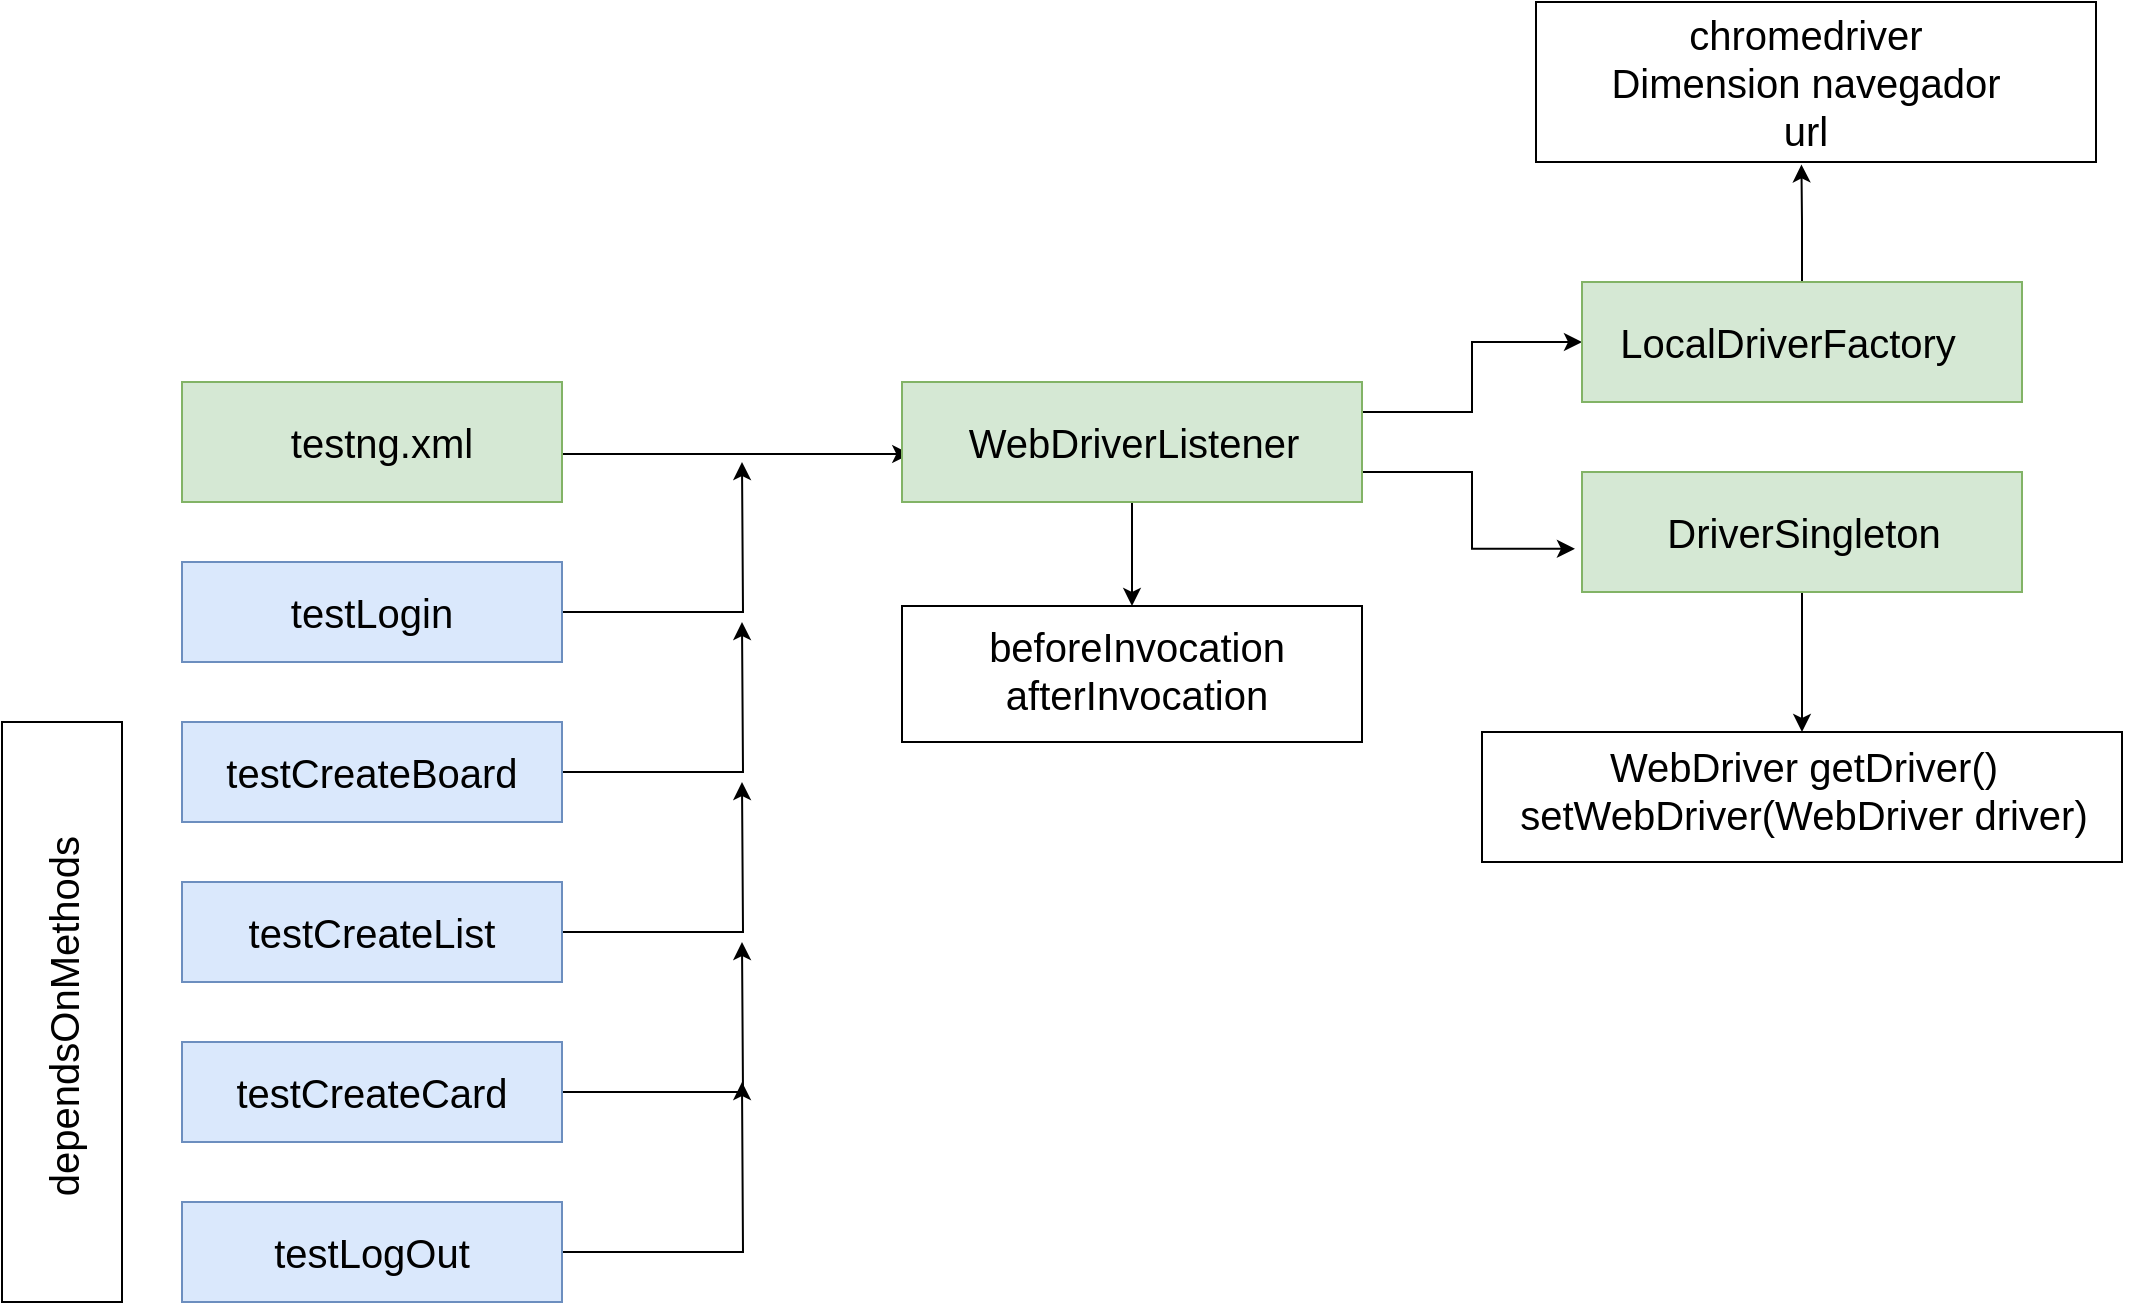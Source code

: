 <mxfile version="23.1.1" type="device">
  <diagram name="Página-1" id="VFs-BVfmjp7O5fnvSraG">
    <mxGraphModel dx="1647" dy="877" grid="1" gridSize="10" guides="1" tooltips="1" connect="1" arrows="1" fold="1" page="1" pageScale="1" pageWidth="827" pageHeight="1169" math="0" shadow="0">
      <root>
        <mxCell id="0" />
        <mxCell id="1" parent="0" />
        <mxCell id="HM8f5L7QsOCiF3hBc2ee-13" style="edgeStyle=orthogonalEdgeStyle;rounded=0;orthogonalLoop=1;jettySize=auto;html=1;exitX=1;exitY=0.5;exitDx=0;exitDy=0;entryX=0.018;entryY=0.6;entryDx=0;entryDy=0;entryPerimeter=0;fontSize=20;" parent="1" source="HM8f5L7QsOCiF3hBc2ee-1" target="HM8f5L7QsOCiF3hBc2ee-3" edge="1">
          <mxGeometry relative="1" as="geometry">
            <Array as="points">
              <mxPoint x="350" y="466" />
            </Array>
          </mxGeometry>
        </mxCell>
        <mxCell id="HM8f5L7QsOCiF3hBc2ee-1" value="" style="rounded=0;whiteSpace=wrap;html=1;fontSize=20;fillColor=#d5e8d4;strokeColor=#82b366;" parent="1" vertex="1">
          <mxGeometry x="160" y="430" width="190" height="60" as="geometry" />
        </mxCell>
        <mxCell id="HM8f5L7QsOCiF3hBc2ee-2" value="testng.xml" style="text;html=1;strokeColor=none;fillColor=none;align=center;verticalAlign=middle;whiteSpace=wrap;rounded=0;fontSize=20;" parent="1" vertex="1">
          <mxGeometry x="200" y="445" width="120" height="30" as="geometry" />
        </mxCell>
        <mxCell id="HM8f5L7QsOCiF3hBc2ee-14" style="edgeStyle=orthogonalEdgeStyle;rounded=0;orthogonalLoop=1;jettySize=auto;html=1;exitX=0.5;exitY=1;exitDx=0;exitDy=0;entryX=0.5;entryY=0;entryDx=0;entryDy=0;fontSize=20;" parent="1" source="HM8f5L7QsOCiF3hBc2ee-3" target="HM8f5L7QsOCiF3hBc2ee-7" edge="1">
          <mxGeometry relative="1" as="geometry" />
        </mxCell>
        <mxCell id="HM8f5L7QsOCiF3hBc2ee-15" style="edgeStyle=orthogonalEdgeStyle;rounded=0;orthogonalLoop=1;jettySize=auto;html=1;exitX=1;exitY=0.25;exitDx=0;exitDy=0;entryX=0;entryY=0.5;entryDx=0;entryDy=0;fontSize=20;" parent="1" source="HM8f5L7QsOCiF3hBc2ee-3" target="HM8f5L7QsOCiF3hBc2ee-9" edge="1">
          <mxGeometry relative="1" as="geometry" />
        </mxCell>
        <mxCell id="HM8f5L7QsOCiF3hBc2ee-16" style="edgeStyle=orthogonalEdgeStyle;rounded=0;orthogonalLoop=1;jettySize=auto;html=1;exitX=1;exitY=0.75;exitDx=0;exitDy=0;entryX=-0.016;entryY=0.64;entryDx=0;entryDy=0;entryPerimeter=0;fontSize=20;" parent="1" source="HM8f5L7QsOCiF3hBc2ee-3" target="HM8f5L7QsOCiF3hBc2ee-11" edge="1">
          <mxGeometry relative="1" as="geometry" />
        </mxCell>
        <mxCell id="HM8f5L7QsOCiF3hBc2ee-3" value="" style="rounded=0;whiteSpace=wrap;html=1;fontSize=20;fillColor=#d5e8d4;strokeColor=#82b366;" parent="1" vertex="1">
          <mxGeometry x="520" y="430" width="230" height="60" as="geometry" />
        </mxCell>
        <mxCell id="HM8f5L7QsOCiF3hBc2ee-4" value="WebDriverListener" style="text;html=1;align=center;verticalAlign=middle;whiteSpace=wrap;rounded=0;fontSize=20;" parent="1" vertex="1">
          <mxGeometry x="576" y="445" width="120" height="30" as="geometry" />
        </mxCell>
        <mxCell id="HM8f5L7QsOCiF3hBc2ee-7" value="" style="rounded=0;whiteSpace=wrap;html=1;fontSize=20;" parent="1" vertex="1">
          <mxGeometry x="520" y="542" width="230" height="68" as="geometry" />
        </mxCell>
        <mxCell id="HM8f5L7QsOCiF3hBc2ee-8" value="&lt;div style=&quot;font-size: 20px;&quot;&gt;beforeInvocation&lt;/div&gt;&lt;div style=&quot;font-size: 20px;&quot;&gt;&lt;span style=&quot;font-size: 20px;&quot;&gt;afterInvocation&lt;/span&gt;&lt;/div&gt;" style="text;html=1;strokeColor=none;fillColor=none;align=center;verticalAlign=middle;whiteSpace=wrap;rounded=0;fontSize=20;" parent="1" vertex="1">
          <mxGeometry x="605" y="549" width="65" height="50" as="geometry" />
        </mxCell>
        <mxCell id="HM8f5L7QsOCiF3hBc2ee-54" style="edgeStyle=orthogonalEdgeStyle;rounded=0;orthogonalLoop=1;jettySize=auto;html=1;exitX=0.5;exitY=0;exitDx=0;exitDy=0;entryX=0.474;entryY=1.015;entryDx=0;entryDy=0;entryPerimeter=0;" parent="1" source="HM8f5L7QsOCiF3hBc2ee-9" target="HM8f5L7QsOCiF3hBc2ee-17" edge="1">
          <mxGeometry relative="1" as="geometry" />
        </mxCell>
        <mxCell id="HM8f5L7QsOCiF3hBc2ee-9" value="" style="rounded=0;whiteSpace=wrap;html=1;fontSize=20;fillColor=#d5e8d4;strokeColor=#82b366;" parent="1" vertex="1">
          <mxGeometry x="860" y="380" width="220" height="60" as="geometry" />
        </mxCell>
        <mxCell id="HM8f5L7QsOCiF3hBc2ee-10" value="LocalDriverFactory" style="text;html=1;strokeColor=none;fillColor=none;align=center;verticalAlign=middle;whiteSpace=wrap;rounded=0;fontSize=20;" parent="1" vertex="1">
          <mxGeometry x="933" y="395" width="60" height="30" as="geometry" />
        </mxCell>
        <mxCell id="HM8f5L7QsOCiF3hBc2ee-55" style="edgeStyle=orthogonalEdgeStyle;rounded=0;orthogonalLoop=1;jettySize=auto;html=1;exitX=0.5;exitY=1;exitDx=0;exitDy=0;entryX=0.5;entryY=0;entryDx=0;entryDy=0;" parent="1" source="HM8f5L7QsOCiF3hBc2ee-11" target="HM8f5L7QsOCiF3hBc2ee-19" edge="1">
          <mxGeometry relative="1" as="geometry" />
        </mxCell>
        <mxCell id="HM8f5L7QsOCiF3hBc2ee-11" value="" style="rounded=0;whiteSpace=wrap;html=1;fontSize=20;fillColor=#d5e8d4;strokeColor=#82b366;" parent="1" vertex="1">
          <mxGeometry x="860" y="475" width="220" height="60" as="geometry" />
        </mxCell>
        <mxCell id="HM8f5L7QsOCiF3hBc2ee-12" value="DriverSingleton" style="text;html=1;strokeColor=none;fillColor=none;align=center;verticalAlign=middle;whiteSpace=wrap;rounded=0;fontSize=20;" parent="1" vertex="1">
          <mxGeometry x="941" y="490" width="60" height="30" as="geometry" />
        </mxCell>
        <mxCell id="HM8f5L7QsOCiF3hBc2ee-17" value="" style="rounded=0;whiteSpace=wrap;html=1;fontSize=20;" parent="1" vertex="1">
          <mxGeometry x="837" y="240" width="280" height="80" as="geometry" />
        </mxCell>
        <mxCell id="HM8f5L7QsOCiF3hBc2ee-18" value="&lt;div style=&quot;font-size: 20px;&quot;&gt;chromedriver&lt;/div&gt;&lt;div style=&quot;font-size: 20px;&quot;&gt;&lt;span style=&quot;font-size: 20px;&quot;&gt;Dimension navegador&lt;/span&gt;&lt;/div&gt;&lt;span style=&quot;background-color: initial; font-size: 20px;&quot;&gt;url&lt;/span&gt;" style="text;html=1;strokeColor=none;fillColor=none;align=center;verticalAlign=middle;whiteSpace=wrap;rounded=0;fontSize=20;" parent="1" vertex="1">
          <mxGeometry x="827" y="265" width="290" height="30" as="geometry" />
        </mxCell>
        <mxCell id="HM8f5L7QsOCiF3hBc2ee-19" value="" style="rounded=0;whiteSpace=wrap;html=1;fontSize=20;" parent="1" vertex="1">
          <mxGeometry x="810" y="605" width="320" height="65" as="geometry" />
        </mxCell>
        <mxCell id="HM8f5L7QsOCiF3hBc2ee-20" value="&lt;div style=&quot;font-size: 20px;&quot;&gt;WebDriver getDriver()&lt;/div&gt;&lt;div style=&quot;font-size: 20px;&quot;&gt;&lt;span style=&quot;font-size: 20px;&quot;&gt;setWebDriver(WebDriver driver)&lt;/span&gt;&lt;/div&gt;" style="text;html=1;strokeColor=none;fillColor=none;align=center;verticalAlign=middle;whiteSpace=wrap;rounded=0;fontSize=20;" parent="1" vertex="1">
          <mxGeometry x="806" y="619" width="330" height="30" as="geometry" />
        </mxCell>
        <mxCell id="HM8f5L7QsOCiF3hBc2ee-57" style="edgeStyle=orthogonalEdgeStyle;rounded=0;orthogonalLoop=1;jettySize=auto;html=1;exitX=1;exitY=0.5;exitDx=0;exitDy=0;" parent="1" source="HM8f5L7QsOCiF3hBc2ee-24" edge="1">
          <mxGeometry relative="1" as="geometry">
            <mxPoint x="440" y="470" as="targetPoint" />
          </mxGeometry>
        </mxCell>
        <mxCell id="HM8f5L7QsOCiF3hBc2ee-24" value="testLogin" style="text;html=1;strokeColor=#6c8ebf;fillColor=#dae8fc;align=center;verticalAlign=middle;whiteSpace=wrap;rounded=0;fontSize=20;" parent="1" vertex="1">
          <mxGeometry x="160" y="520" width="190" height="50" as="geometry" />
        </mxCell>
        <mxCell id="HM8f5L7QsOCiF3hBc2ee-59" style="edgeStyle=orthogonalEdgeStyle;rounded=0;orthogonalLoop=1;jettySize=auto;html=1;exitX=1;exitY=0.5;exitDx=0;exitDy=0;" parent="1" source="HM8f5L7QsOCiF3hBc2ee-26" edge="1">
          <mxGeometry relative="1" as="geometry">
            <mxPoint x="440" y="550" as="targetPoint" />
          </mxGeometry>
        </mxCell>
        <mxCell id="HM8f5L7QsOCiF3hBc2ee-26" value="testCreateBoard" style="text;html=1;strokeColor=#6c8ebf;fillColor=#dae8fc;align=center;verticalAlign=middle;whiteSpace=wrap;rounded=0;fontSize=20;" parent="1" vertex="1">
          <mxGeometry x="160" y="600" width="190" height="50" as="geometry" />
        </mxCell>
        <mxCell id="HM8f5L7QsOCiF3hBc2ee-61" style="edgeStyle=orthogonalEdgeStyle;rounded=0;orthogonalLoop=1;jettySize=auto;html=1;exitX=1;exitY=0.5;exitDx=0;exitDy=0;" parent="1" source="HM8f5L7QsOCiF3hBc2ee-28" edge="1">
          <mxGeometry relative="1" as="geometry">
            <mxPoint x="440" y="630" as="targetPoint" />
          </mxGeometry>
        </mxCell>
        <mxCell id="HM8f5L7QsOCiF3hBc2ee-28" value="testCreateList" style="text;html=1;strokeColor=#6c8ebf;fillColor=#dae8fc;align=center;verticalAlign=middle;whiteSpace=wrap;rounded=0;fontSize=20;" parent="1" vertex="1">
          <mxGeometry x="160" y="680" width="190" height="50" as="geometry" />
        </mxCell>
        <mxCell id="HM8f5L7QsOCiF3hBc2ee-63" style="edgeStyle=orthogonalEdgeStyle;rounded=0;orthogonalLoop=1;jettySize=auto;html=1;exitX=1;exitY=0.5;exitDx=0;exitDy=0;" parent="1" source="HM8f5L7QsOCiF3hBc2ee-30" edge="1">
          <mxGeometry relative="1" as="geometry">
            <mxPoint x="440" y="710" as="targetPoint" />
          </mxGeometry>
        </mxCell>
        <mxCell id="HM8f5L7QsOCiF3hBc2ee-30" value="testCreateCard" style="text;html=1;strokeColor=#6c8ebf;fillColor=#dae8fc;align=center;verticalAlign=middle;whiteSpace=wrap;rounded=0;fontSize=20;" parent="1" vertex="1">
          <mxGeometry x="160" y="760" width="190" height="50" as="geometry" />
        </mxCell>
        <mxCell id="HM8f5L7QsOCiF3hBc2ee-65" style="edgeStyle=orthogonalEdgeStyle;rounded=0;orthogonalLoop=1;jettySize=auto;html=1;exitX=1;exitY=0.5;exitDx=0;exitDy=0;" parent="1" source="HM8f5L7QsOCiF3hBc2ee-32" edge="1">
          <mxGeometry relative="1" as="geometry">
            <mxPoint x="440" y="780" as="targetPoint" />
          </mxGeometry>
        </mxCell>
        <mxCell id="HM8f5L7QsOCiF3hBc2ee-32" value="testLogOut" style="text;html=1;strokeColor=#6c8ebf;fillColor=#dae8fc;align=center;verticalAlign=middle;whiteSpace=wrap;rounded=0;fontSize=20;" parent="1" vertex="1">
          <mxGeometry x="160" y="840" width="190" height="50" as="geometry" />
        </mxCell>
        <mxCell id="HM8f5L7QsOCiF3hBc2ee-51" value="" style="rounded=0;whiteSpace=wrap;html=1;fontSize=20;" parent="1" vertex="1">
          <mxGeometry x="70" y="600" width="60" height="290" as="geometry" />
        </mxCell>
        <mxCell id="HM8f5L7QsOCiF3hBc2ee-52" value="dependsOnMethods" style="text;html=1;strokeColor=none;fillColor=none;align=center;verticalAlign=middle;whiteSpace=wrap;rounded=0;rotation=-90;fontSize=20;" parent="1" vertex="1">
          <mxGeometry x="-32.5" y="732.5" width="265" height="30" as="geometry" />
        </mxCell>
      </root>
    </mxGraphModel>
  </diagram>
</mxfile>
